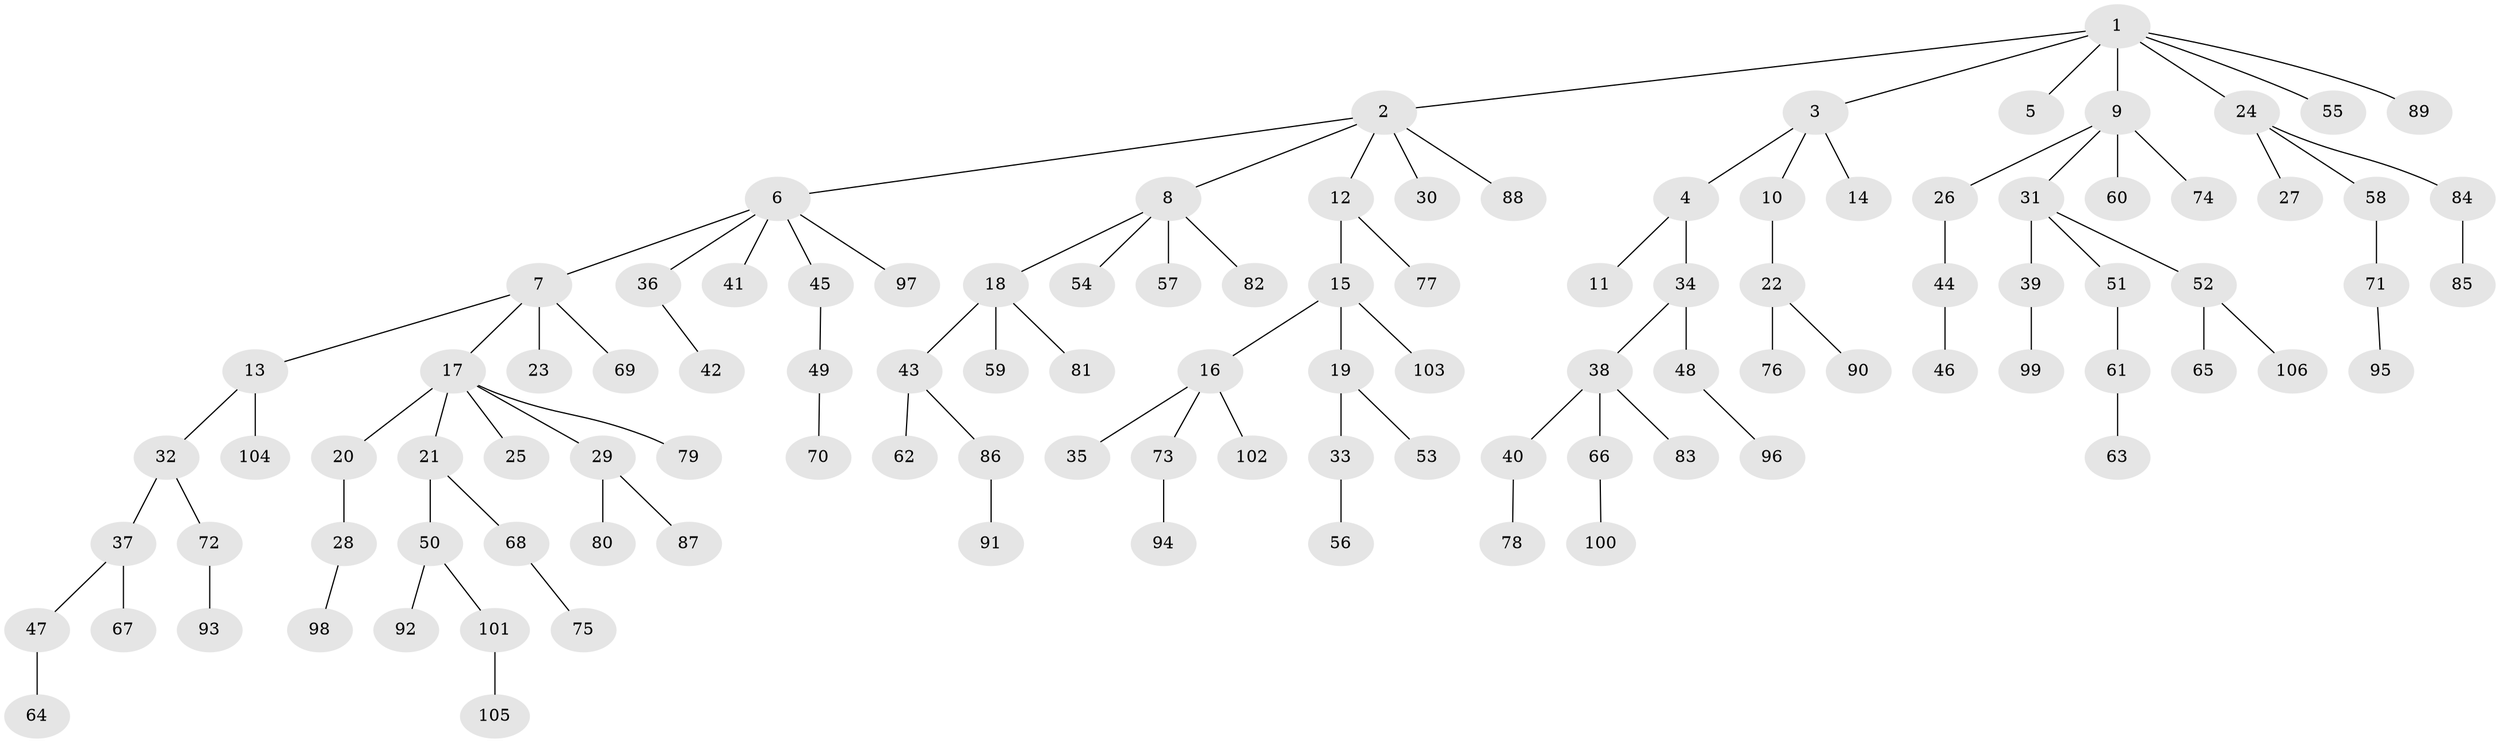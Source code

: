// coarse degree distribution, {11: 0.023809523809523808, 4: 0.07142857142857142, 1: 0.6666666666666666, 6: 0.047619047619047616, 2: 0.16666666666666666, 5: 0.023809523809523808}
// Generated by graph-tools (version 1.1) at 2025/19/03/04/25 18:19:21]
// undirected, 106 vertices, 105 edges
graph export_dot {
graph [start="1"]
  node [color=gray90,style=filled];
  1;
  2;
  3;
  4;
  5;
  6;
  7;
  8;
  9;
  10;
  11;
  12;
  13;
  14;
  15;
  16;
  17;
  18;
  19;
  20;
  21;
  22;
  23;
  24;
  25;
  26;
  27;
  28;
  29;
  30;
  31;
  32;
  33;
  34;
  35;
  36;
  37;
  38;
  39;
  40;
  41;
  42;
  43;
  44;
  45;
  46;
  47;
  48;
  49;
  50;
  51;
  52;
  53;
  54;
  55;
  56;
  57;
  58;
  59;
  60;
  61;
  62;
  63;
  64;
  65;
  66;
  67;
  68;
  69;
  70;
  71;
  72;
  73;
  74;
  75;
  76;
  77;
  78;
  79;
  80;
  81;
  82;
  83;
  84;
  85;
  86;
  87;
  88;
  89;
  90;
  91;
  92;
  93;
  94;
  95;
  96;
  97;
  98;
  99;
  100;
  101;
  102;
  103;
  104;
  105;
  106;
  1 -- 2;
  1 -- 3;
  1 -- 5;
  1 -- 9;
  1 -- 24;
  1 -- 55;
  1 -- 89;
  2 -- 6;
  2 -- 8;
  2 -- 12;
  2 -- 30;
  2 -- 88;
  3 -- 4;
  3 -- 10;
  3 -- 14;
  4 -- 11;
  4 -- 34;
  6 -- 7;
  6 -- 36;
  6 -- 41;
  6 -- 45;
  6 -- 97;
  7 -- 13;
  7 -- 17;
  7 -- 23;
  7 -- 69;
  8 -- 18;
  8 -- 54;
  8 -- 57;
  8 -- 82;
  9 -- 26;
  9 -- 31;
  9 -- 60;
  9 -- 74;
  10 -- 22;
  12 -- 15;
  12 -- 77;
  13 -- 32;
  13 -- 104;
  15 -- 16;
  15 -- 19;
  15 -- 103;
  16 -- 35;
  16 -- 73;
  16 -- 102;
  17 -- 20;
  17 -- 21;
  17 -- 25;
  17 -- 29;
  17 -- 79;
  18 -- 43;
  18 -- 59;
  18 -- 81;
  19 -- 33;
  19 -- 53;
  20 -- 28;
  21 -- 50;
  21 -- 68;
  22 -- 76;
  22 -- 90;
  24 -- 27;
  24 -- 58;
  24 -- 84;
  26 -- 44;
  28 -- 98;
  29 -- 80;
  29 -- 87;
  31 -- 39;
  31 -- 51;
  31 -- 52;
  32 -- 37;
  32 -- 72;
  33 -- 56;
  34 -- 38;
  34 -- 48;
  36 -- 42;
  37 -- 47;
  37 -- 67;
  38 -- 40;
  38 -- 66;
  38 -- 83;
  39 -- 99;
  40 -- 78;
  43 -- 62;
  43 -- 86;
  44 -- 46;
  45 -- 49;
  47 -- 64;
  48 -- 96;
  49 -- 70;
  50 -- 92;
  50 -- 101;
  51 -- 61;
  52 -- 65;
  52 -- 106;
  58 -- 71;
  61 -- 63;
  66 -- 100;
  68 -- 75;
  71 -- 95;
  72 -- 93;
  73 -- 94;
  84 -- 85;
  86 -- 91;
  101 -- 105;
}
